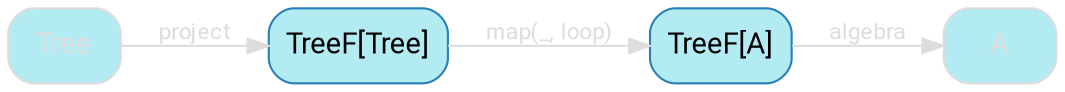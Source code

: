 digraph {
    bgcolor=transparent
    splines=false
    rankdir=LR

    // Default theme: disabled
    node[shape="rectangle" style="rounded,filled" color="#dddddd" fillcolor="#b2ebf2" fontcolor="#dddddd" fontname="Segoe UI,Roboto,Helvetica,Arial,sans-serif"]
    edge [color="#dddddd" fontcolor="#dddddd" fontname="Segoe UI,Roboto,Helvetica,Arial,sans-serif" fontsize=11]

    ListFList[label="TreeF[Tree]" color="#2980B9" fillcolor="#b2ebf2" fontcolor="#000000"]
    ListFA[label="TreeF[A]" color="#2980B9" fillcolor="#b2ebf2" fontcolor="#000000"]
    B[label=Tree]

    B         -> ListFList [label=project]
    ListFList -> ListFA[label="map(_, loop)"]
    ListFA    -> A [label=algebra]
}

